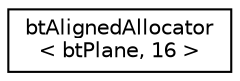 digraph "Graphical Class Hierarchy"
{
  edge [fontname="Helvetica",fontsize="10",labelfontname="Helvetica",labelfontsize="10"];
  node [fontname="Helvetica",fontsize="10",shape=record];
  rankdir="LR";
  Node1 [label="btAlignedAllocator\l\< btPlane, 16 \>",height=0.2,width=0.4,color="black", fillcolor="white", style="filled",URL="$classbt_aligned_allocator.html"];
}
